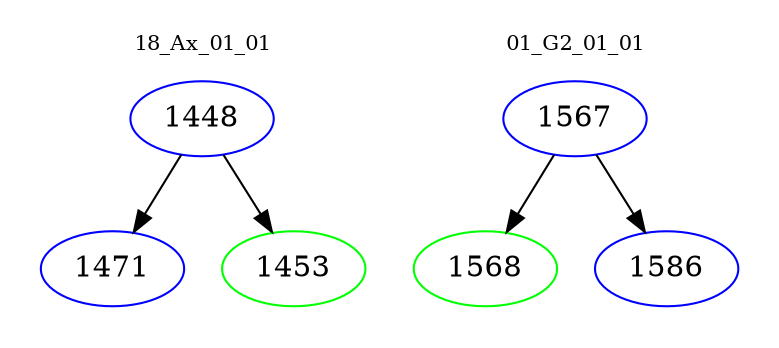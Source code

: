 digraph{
subgraph cluster_0 {
color = white
label = "18_Ax_01_01";
fontsize=10;
T0_1448 [label="1448", color="blue"]
T0_1448 -> T0_1471 [color="black"]
T0_1471 [label="1471", color="blue"]
T0_1448 -> T0_1453 [color="black"]
T0_1453 [label="1453", color="green"]
}
subgraph cluster_1 {
color = white
label = "01_G2_01_01";
fontsize=10;
T1_1567 [label="1567", color="blue"]
T1_1567 -> T1_1568 [color="black"]
T1_1568 [label="1568", color="green"]
T1_1567 -> T1_1586 [color="black"]
T1_1586 [label="1586", color="blue"]
}
}
